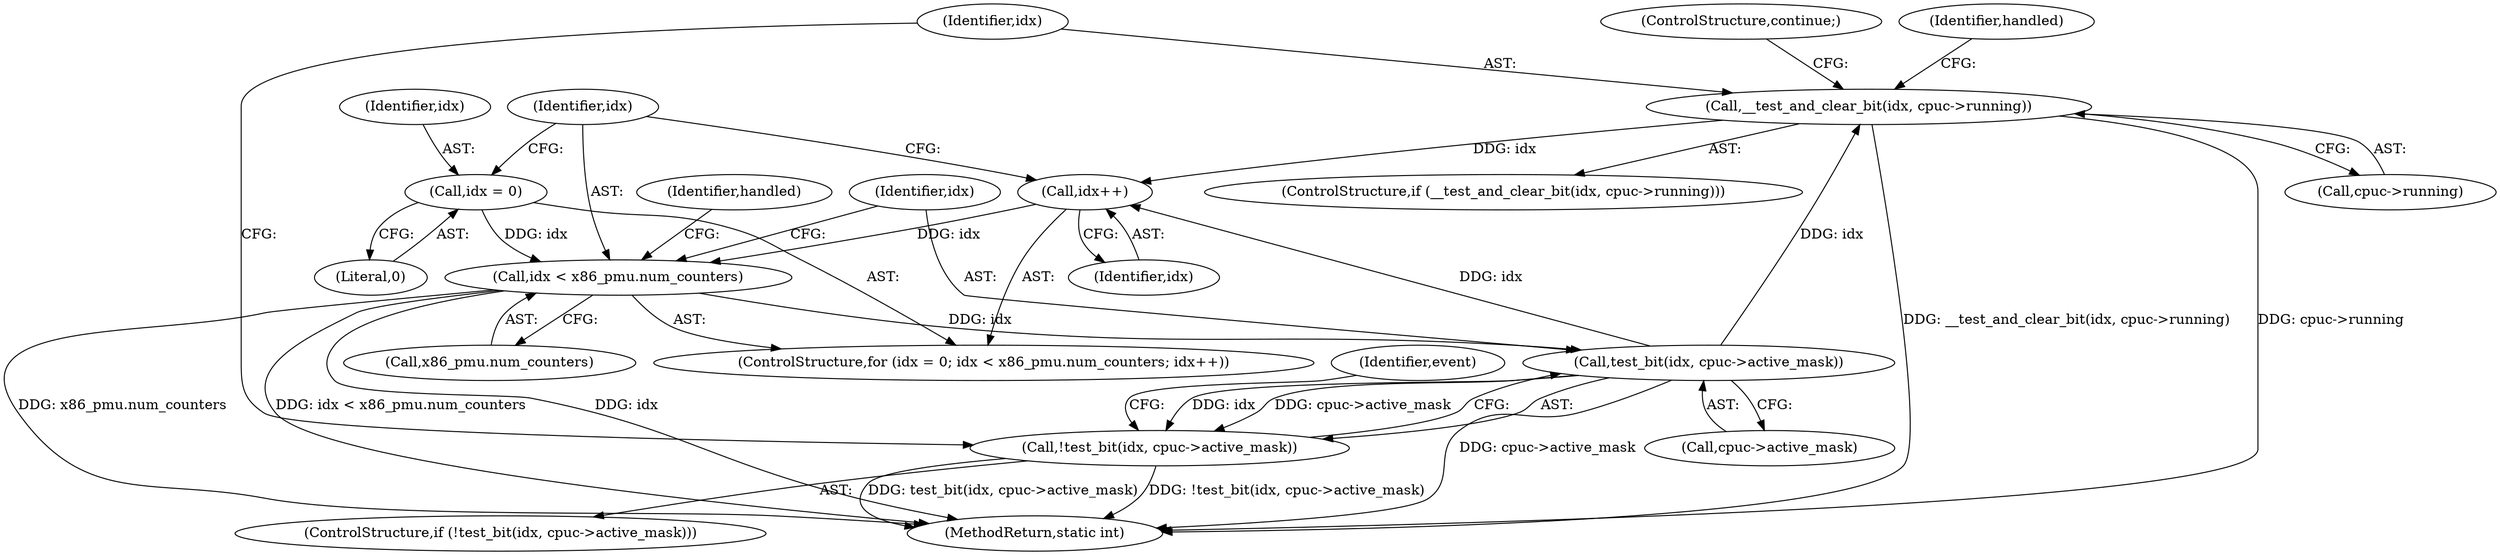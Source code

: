digraph "0_linux_a8b0ca17b80e92faab46ee7179ba9e99ccb61233_45@pointer" {
"1000148" [label="(Call,__test_and_clear_bit(idx, cpuc->running))"];
"1000141" [label="(Call,test_bit(idx, cpuc->active_mask))"];
"1000131" [label="(Call,idx < x86_pmu.num_counters)"];
"1000128" [label="(Call,idx = 0)"];
"1000136" [label="(Call,idx++)"];
"1000148" [label="(Call,__test_and_clear_bit(idx, cpuc->running))"];
"1000140" [label="(Call,!test_bit(idx, cpuc->active_mask))"];
"1000199" [label="(MethodReturn,static int)"];
"1000194" [label="(Identifier,handled)"];
"1000150" [label="(Call,cpuc->running)"];
"1000147" [label="(ControlStructure,if (__test_and_clear_bit(idx, cpuc->running)))"];
"1000142" [label="(Identifier,idx)"];
"1000141" [label="(Call,test_bit(idx, cpuc->active_mask))"];
"1000143" [label="(Call,cpuc->active_mask)"];
"1000149" [label="(Identifier,idx)"];
"1000155" [label="(ControlStructure,continue;)"];
"1000130" [label="(Literal,0)"];
"1000140" [label="(Call,!test_bit(idx, cpuc->active_mask))"];
"1000137" [label="(Identifier,idx)"];
"1000133" [label="(Call,x86_pmu.num_counters)"];
"1000136" [label="(Call,idx++)"];
"1000157" [label="(Identifier,event)"];
"1000148" [label="(Call,__test_and_clear_bit(idx, cpuc->running))"];
"1000139" [label="(ControlStructure,if (!test_bit(idx, cpuc->active_mask)))"];
"1000129" [label="(Identifier,idx)"];
"1000127" [label="(ControlStructure,for (idx = 0; idx < x86_pmu.num_counters; idx++))"];
"1000132" [label="(Identifier,idx)"];
"1000131" [label="(Call,idx < x86_pmu.num_counters)"];
"1000128" [label="(Call,idx = 0)"];
"1000154" [label="(Identifier,handled)"];
"1000148" -> "1000147"  [label="AST: "];
"1000148" -> "1000150"  [label="CFG: "];
"1000149" -> "1000148"  [label="AST: "];
"1000150" -> "1000148"  [label="AST: "];
"1000154" -> "1000148"  [label="CFG: "];
"1000155" -> "1000148"  [label="CFG: "];
"1000148" -> "1000199"  [label="DDG: __test_and_clear_bit(idx, cpuc->running)"];
"1000148" -> "1000199"  [label="DDG: cpuc->running"];
"1000148" -> "1000136"  [label="DDG: idx"];
"1000141" -> "1000148"  [label="DDG: idx"];
"1000141" -> "1000140"  [label="AST: "];
"1000141" -> "1000143"  [label="CFG: "];
"1000142" -> "1000141"  [label="AST: "];
"1000143" -> "1000141"  [label="AST: "];
"1000140" -> "1000141"  [label="CFG: "];
"1000141" -> "1000199"  [label="DDG: cpuc->active_mask"];
"1000141" -> "1000136"  [label="DDG: idx"];
"1000141" -> "1000140"  [label="DDG: idx"];
"1000141" -> "1000140"  [label="DDG: cpuc->active_mask"];
"1000131" -> "1000141"  [label="DDG: idx"];
"1000131" -> "1000127"  [label="AST: "];
"1000131" -> "1000133"  [label="CFG: "];
"1000132" -> "1000131"  [label="AST: "];
"1000133" -> "1000131"  [label="AST: "];
"1000142" -> "1000131"  [label="CFG: "];
"1000194" -> "1000131"  [label="CFG: "];
"1000131" -> "1000199"  [label="DDG: idx"];
"1000131" -> "1000199"  [label="DDG: x86_pmu.num_counters"];
"1000131" -> "1000199"  [label="DDG: idx < x86_pmu.num_counters"];
"1000128" -> "1000131"  [label="DDG: idx"];
"1000136" -> "1000131"  [label="DDG: idx"];
"1000128" -> "1000127"  [label="AST: "];
"1000128" -> "1000130"  [label="CFG: "];
"1000129" -> "1000128"  [label="AST: "];
"1000130" -> "1000128"  [label="AST: "];
"1000132" -> "1000128"  [label="CFG: "];
"1000136" -> "1000127"  [label="AST: "];
"1000136" -> "1000137"  [label="CFG: "];
"1000137" -> "1000136"  [label="AST: "];
"1000132" -> "1000136"  [label="CFG: "];
"1000140" -> "1000139"  [label="AST: "];
"1000149" -> "1000140"  [label="CFG: "];
"1000157" -> "1000140"  [label="CFG: "];
"1000140" -> "1000199"  [label="DDG: test_bit(idx, cpuc->active_mask)"];
"1000140" -> "1000199"  [label="DDG: !test_bit(idx, cpuc->active_mask)"];
}
